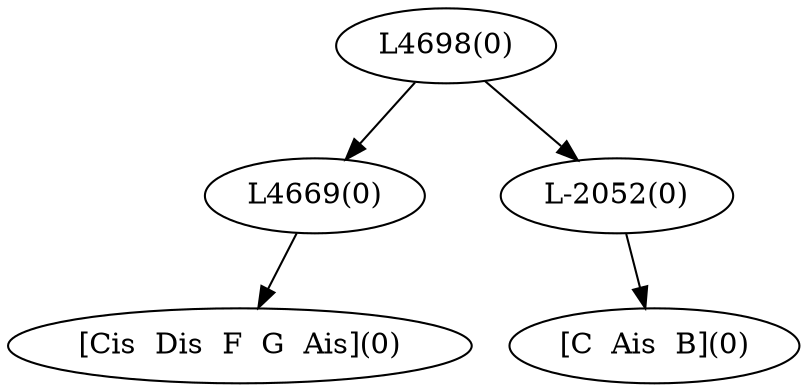 digraph sample{
"L4669(0)"->"[Cis  Dis  F  G  Ais](0)"
"L-2052(0)"->"[C  Ais  B](0)"
"L4698(0)"->"L4669(0)"
"L4698(0)"->"L-2052(0)"
{rank = min; "L4698(0)"}
{rank = same; "L4669(0)"; "L-2052(0)";}
{rank = max; "[C  Ais  B](0)"; "[Cis  Dis  F  G  Ais](0)";}
}